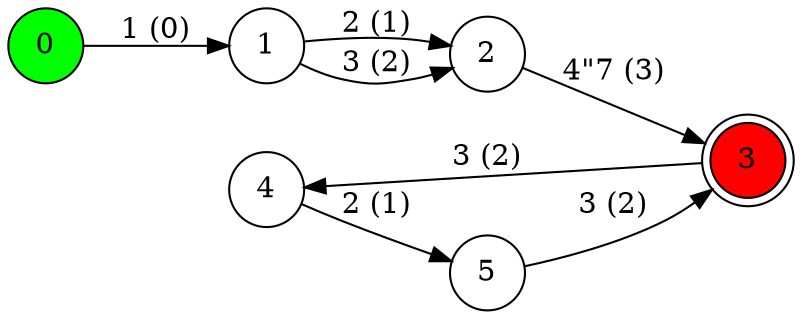 digraph G {
rankdir = LR
node [shape = circle]
0[style=filled, fillcolor=green]
3[shape = doublecircle, style=filled, fillcolor=red]
{ rank=same; 0 }
{ rank=min; 0 }
{ rank=same; 3 }
{ rank=max; 3 }
0 -> 1 [label="1 (0)"]; 
1 -> 2 [label="2 (1)"]; 
1 -> 2 [label="3 (2)"]; 
2 -> 3 [label="4\"7 (3)"]; 
3 -> 4 [label="3 (2)"]; 
4 -> 5 [label="2 (1)"]; 
5 -> 3 [label="3 (2)"]; 

}